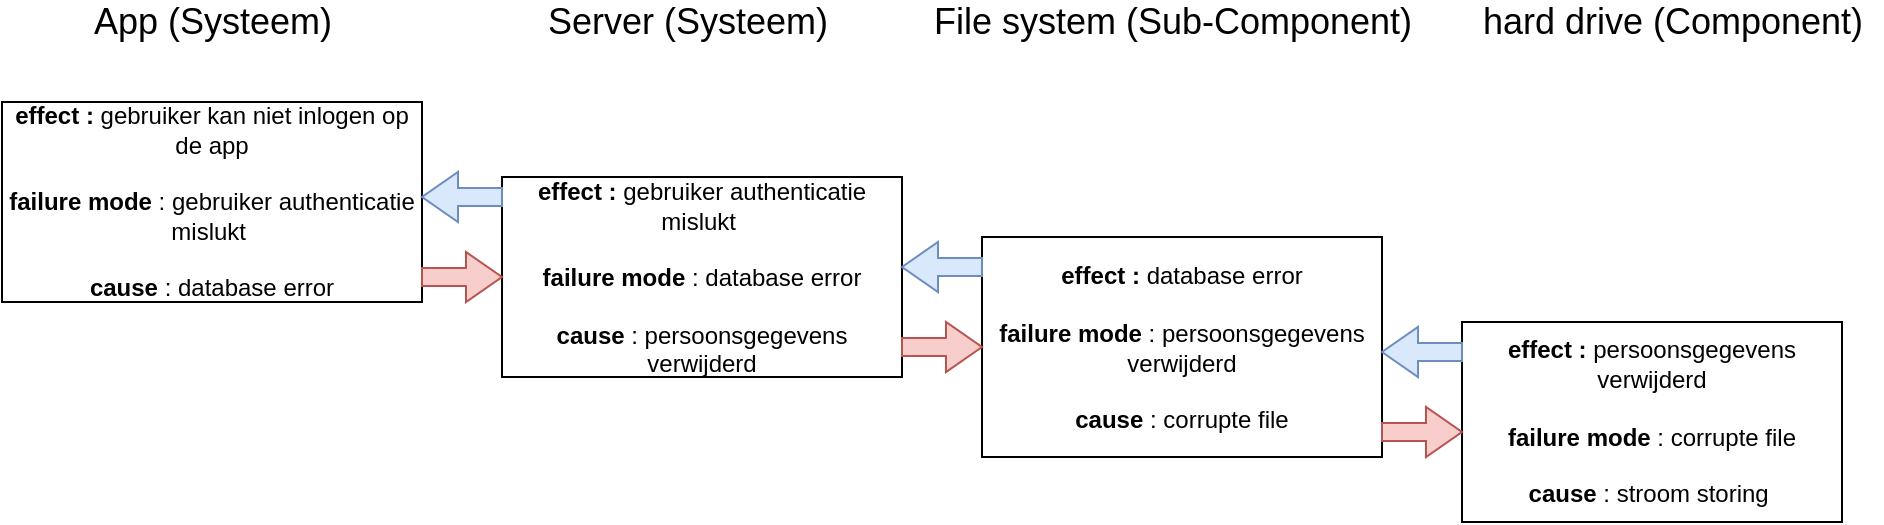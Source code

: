 <mxfile version="14.3.0" type="device"><diagram id="-wzljS80fIpCf_wwPLZV" name="Page-1"><mxGraphModel dx="1422" dy="762" grid="1" gridSize="10" guides="1" tooltips="1" connect="1" arrows="1" fold="1" page="1" pageScale="1" pageWidth="827" pageHeight="1169" math="0" shadow="0"><root><mxCell id="0"/><mxCell id="1" parent="0"/><mxCell id="MJGOrpJm7eEiXwG1D5fX-1" value="&lt;b&gt;effect : &lt;/b&gt;gebruiker&amp;nbsp;kan niet inlogen op de app&lt;br&gt;&lt;br&gt;&lt;b&gt;failure mode&lt;/b&gt; : gebruiker authenticatie mislukt&amp;nbsp;&lt;br&gt;&lt;br&gt;&lt;b&gt;cause &lt;/b&gt;: database error" style="rounded=0;whiteSpace=wrap;html=1;" parent="1" vertex="1"><mxGeometry x="110" y="100" width="210" height="100" as="geometry"/></mxCell><mxCell id="MJGOrpJm7eEiXwG1D5fX-2" value="&lt;b&gt;effect :&amp;nbsp;&lt;/b&gt;gebruiker authenticatie mislukt&amp;nbsp;&lt;br&gt;&lt;br&gt;&lt;b&gt;failure mode&lt;/b&gt; : database error&lt;br&gt;&lt;br&gt;&lt;b&gt;cause &lt;/b&gt;: persoonsgegevens verwijderd&lt;span style=&quot;color: rgba(0 , 0 , 0 , 0) ; font-family: monospace ; font-size: 0px&quot;&gt;%3CmxGraphModel%3E%3Croot%3E%3CmxCell%20id%3D%220%22%2F%3E%3CmxCell%20id%3D%221%22%20parent%3D%220%22%2F%3E%3CmxCell%20id%3D%222%22%20value%3D%22%26lt%3Bb%26gt%3Beffect%20%3A%26amp%3Bnbsp%3B%26lt%3B%2Fb%26gt%3BDrone%20crashes%26lt%3Bbr%26gt%3B%26lt%3Bbr%26gt%3B%26lt%3Bb%26gt%3Bfailure%20mode%26lt%3B%2Fb%26gt%3B%20%3A%20motor%20stop%20working%26lt%3Bbr%26gt%3B%26lt%3Bbr%26gt%3B%26lt%3Bb%26gt%3Bcause%20%26lt%3B%2Fb%26gt%3B%3A%20no%20more%20fuel%22%20style%3D%22rounded%3D0%3BwhiteSpace%3Dwrap%3Bhtml%3D1%3B%22%20vertex%3D%221%22%20parent%3D%221%22%3E%3CmxGeometry%20x%3D%22130%22%20y%3D%22100%22%20width%3D%22190%22%20height%3D%22100%22%20as%3D%22geometry%22%2F%3E%3C%2FmxCell%3E%3C%2Froot%3E%3C%2FmxGraphModel%3E&lt;/span&gt;" style="rounded=0;whiteSpace=wrap;html=1;" parent="1" vertex="1"><mxGeometry x="360" y="137.5" width="200" height="100" as="geometry"/></mxCell><mxCell id="MJGOrpJm7eEiXwG1D5fX-3" value="&lt;b&gt;effect :&amp;nbsp;&lt;/b&gt;database error&lt;br&gt;&lt;br&gt;&lt;b&gt;failure mode&lt;/b&gt; : persoonsgegevens verwijderd&lt;br&gt;&lt;b&gt;&lt;br&gt;cause &lt;/b&gt;: corrupte file" style="rounded=0;whiteSpace=wrap;html=1;" parent="1" vertex="1"><mxGeometry x="600" y="167.5" width="200" height="110" as="geometry"/></mxCell><mxCell id="MJGOrpJm7eEiXwG1D5fX-4" value="&lt;b&gt;effect :&amp;nbsp;&lt;/b&gt;persoonsgegevens verwijderd&lt;br&gt;&lt;br&gt;&lt;b&gt;failure mode&lt;/b&gt; : corrupte file&lt;br&gt;&lt;br&gt;&lt;b&gt;cause &lt;/b&gt;: stroom storing&amp;nbsp;" style="rounded=0;whiteSpace=wrap;html=1;" parent="1" vertex="1"><mxGeometry x="840" y="210" width="190" height="100" as="geometry"/></mxCell><mxCell id="MJGOrpJm7eEiXwG1D5fX-5" value="" style="html=1;shadow=0;dashed=0;align=center;verticalAlign=middle;shape=mxgraph.arrows2.arrow;dy=0.64;dx=18;flipH=1;notch=0;fillColor=#dae8fc;strokeColor=#6c8ebf;" parent="1" vertex="1"><mxGeometry x="320" y="135" width="40" height="25" as="geometry"/></mxCell><mxCell id="MJGOrpJm7eEiXwG1D5fX-6" value="" style="html=1;shadow=0;dashed=0;align=center;verticalAlign=middle;shape=mxgraph.arrows2.arrow;dy=0.64;dx=18;flipH=1;notch=0;fillColor=#dae8fc;strokeColor=#6c8ebf;" parent="1" vertex="1"><mxGeometry x="560" y="170" width="40" height="25" as="geometry"/></mxCell><mxCell id="MJGOrpJm7eEiXwG1D5fX-7" value="" style="html=1;shadow=0;dashed=0;align=center;verticalAlign=middle;shape=mxgraph.arrows2.arrow;dy=0.64;dx=18;flipH=1;notch=0;fillColor=#dae8fc;strokeColor=#6c8ebf;" parent="1" vertex="1"><mxGeometry x="800" y="212.5" width="40" height="25" as="geometry"/></mxCell><mxCell id="MJGOrpJm7eEiXwG1D5fX-8" value="" style="html=1;shadow=0;dashed=0;align=center;verticalAlign=middle;shape=mxgraph.arrows2.arrow;dy=0.64;dx=18;flipH=1;notch=0;fillColor=#f8cecc;strokeColor=#b85450;direction=west;" parent="1" vertex="1"><mxGeometry x="800" y="252.5" width="40" height="25" as="geometry"/></mxCell><mxCell id="MJGOrpJm7eEiXwG1D5fX-9" value="" style="html=1;shadow=0;dashed=0;align=center;verticalAlign=middle;shape=mxgraph.arrows2.arrow;dy=0.64;dx=18;flipH=1;notch=0;fillColor=#f8cecc;strokeColor=#b85450;direction=west;" parent="1" vertex="1"><mxGeometry x="560" y="210" width="40" height="25" as="geometry"/></mxCell><mxCell id="MJGOrpJm7eEiXwG1D5fX-10" value="" style="html=1;shadow=0;dashed=0;align=center;verticalAlign=middle;shape=mxgraph.arrows2.arrow;dy=0.64;dx=18;flipH=1;notch=0;fillColor=#f8cecc;strokeColor=#b85450;direction=west;" parent="1" vertex="1"><mxGeometry x="320" y="175" width="40" height="25" as="geometry"/></mxCell><mxCell id="MJGOrpJm7eEiXwG1D5fX-11" value="&lt;font style=&quot;font-size: 18px&quot;&gt;App (Systeem)&lt;/font&gt;" style="text;html=1;align=center;verticalAlign=middle;resizable=0;points=[];autosize=1;" parent="1" vertex="1"><mxGeometry x="150" y="50" width="130" height="20" as="geometry"/></mxCell><mxCell id="MJGOrpJm7eEiXwG1D5fX-12" value="&lt;font style=&quot;font-size: 18px&quot;&gt;&amp;nbsp;Server (Systeem)&lt;/font&gt;" style="text;html=1;align=center;verticalAlign=middle;resizable=0;points=[];autosize=1;" parent="1" vertex="1"><mxGeometry x="370" y="50" width="160" height="20" as="geometry"/></mxCell><mxCell id="MJGOrpJm7eEiXwG1D5fX-13" value="&lt;font style=&quot;font-size: 18px&quot;&gt;File system (Sub-Component)&lt;/font&gt;" style="text;html=1;align=center;verticalAlign=middle;resizable=0;points=[];autosize=1;" parent="1" vertex="1"><mxGeometry x="570" y="50" width="250" height="20" as="geometry"/></mxCell><mxCell id="MJGOrpJm7eEiXwG1D5fX-14" value="&lt;font style=&quot;font-size: 18px&quot;&gt;hard drive (Component)&lt;/font&gt;" style="text;html=1;align=center;verticalAlign=middle;resizable=0;points=[];autosize=1;" parent="1" vertex="1"><mxGeometry x="840" y="50" width="210" height="20" as="geometry"/></mxCell></root></mxGraphModel></diagram></mxfile>